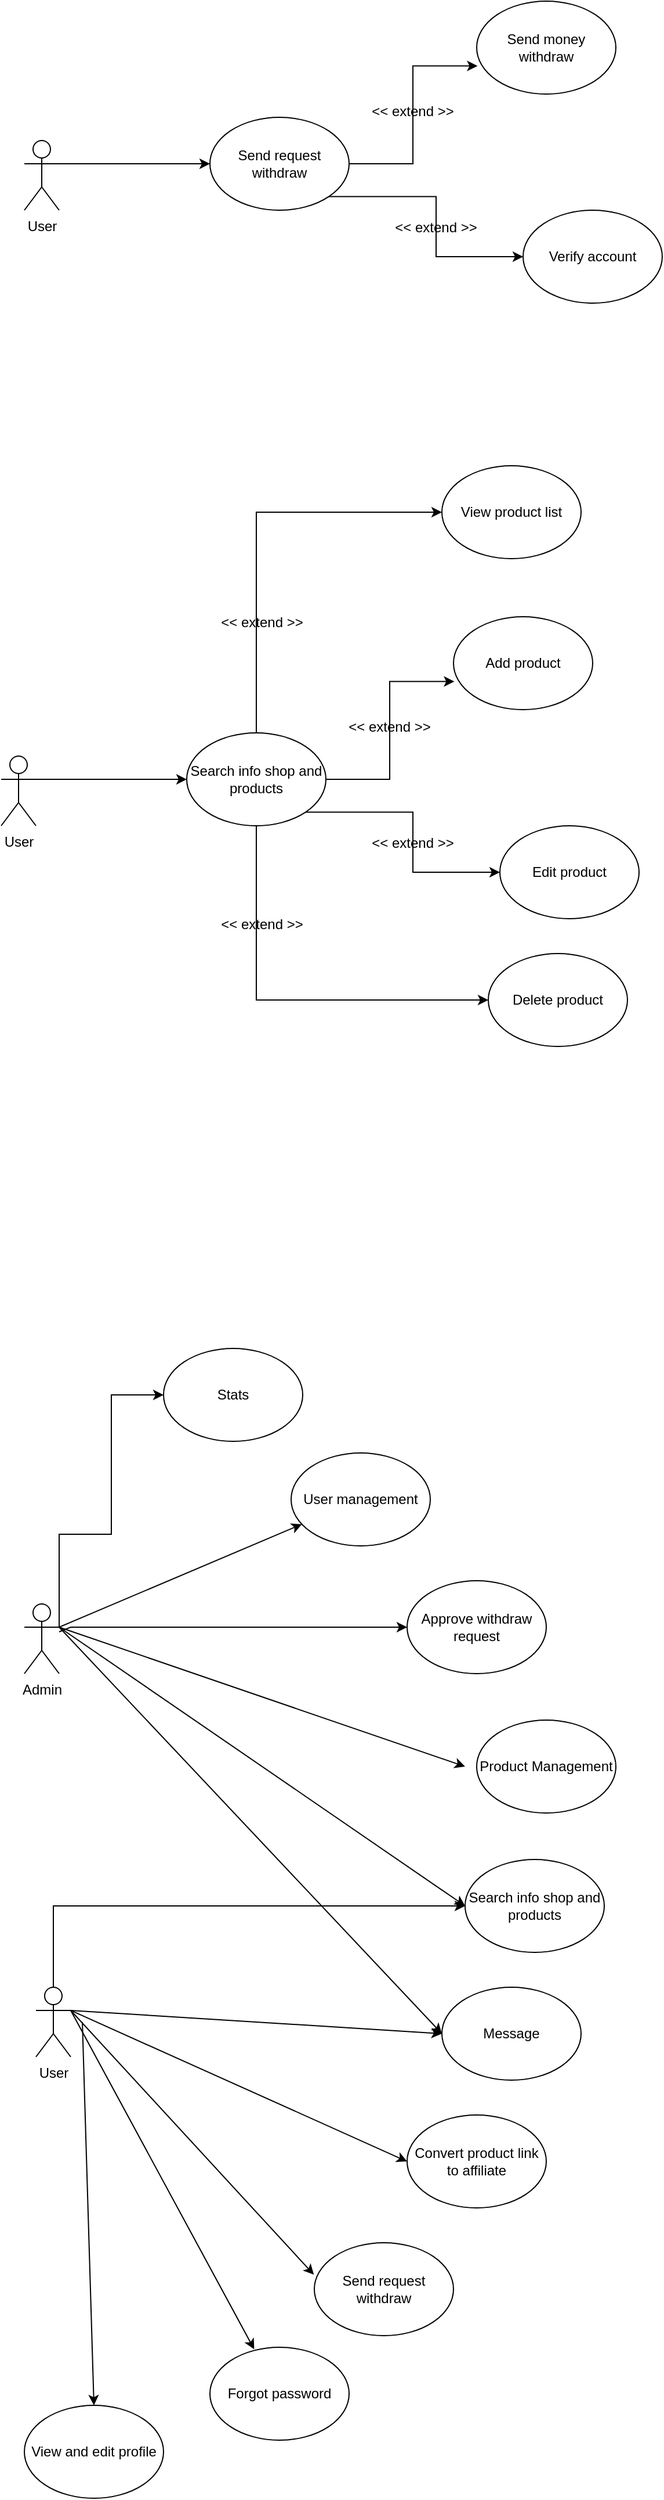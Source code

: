 <mxfile version="25.0.3">
  <diagram name="Page-1" id="ppPyAXOfkpfWcB4G4wPp">
    <mxGraphModel dx="1488" dy="3170" grid="1" gridSize="10" guides="1" tooltips="1" connect="1" arrows="1" fold="1" page="1" pageScale="1" pageWidth="850" pageHeight="1100" math="0" shadow="0">
      <root>
        <mxCell id="0" />
        <mxCell id="1" parent="0" />
        <mxCell id="JH2x-BQg7wVUJ2I642Hd-27" style="edgeStyle=orthogonalEdgeStyle;rounded=0;orthogonalLoop=1;jettySize=auto;html=1;exitX=1;exitY=0.333;exitDx=0;exitDy=0;exitPerimeter=0;entryX=0;entryY=0.5;entryDx=0;entryDy=0;" edge="1" parent="1" source="JH2x-BQg7wVUJ2I642Hd-14" target="JH2x-BQg7wVUJ2I642Hd-17">
          <mxGeometry relative="1" as="geometry">
            <Array as="points">
              <mxPoint x="160" y="150" />
              <mxPoint x="205" y="150" />
              <mxPoint x="205" y="30" />
            </Array>
          </mxGeometry>
        </mxCell>
        <mxCell id="JH2x-BQg7wVUJ2I642Hd-14" value="Admin" style="shape=umlActor;verticalLabelPosition=bottom;verticalAlign=top;html=1;outlineConnect=0;" vertex="1" parent="1">
          <mxGeometry x="130" y="210" width="30" height="60" as="geometry" />
        </mxCell>
        <mxCell id="JH2x-BQg7wVUJ2I642Hd-15" value="User management" style="ellipse;whiteSpace=wrap;html=1;" vertex="1" parent="1">
          <mxGeometry x="360" y="80" width="120" height="80" as="geometry" />
        </mxCell>
        <mxCell id="JH2x-BQg7wVUJ2I642Hd-16" value="Approve withdraw request" style="ellipse;whiteSpace=wrap;html=1;" vertex="1" parent="1">
          <mxGeometry x="460" y="190" width="120" height="80" as="geometry" />
        </mxCell>
        <mxCell id="JH2x-BQg7wVUJ2I642Hd-17" value="Stats" style="ellipse;whiteSpace=wrap;html=1;" vertex="1" parent="1">
          <mxGeometry x="250" y="-10" width="120" height="80" as="geometry" />
        </mxCell>
        <mxCell id="JH2x-BQg7wVUJ2I642Hd-18" value="Product Management" style="ellipse;whiteSpace=wrap;html=1;" vertex="1" parent="1">
          <mxGeometry x="520" y="310" width="120" height="80" as="geometry" />
        </mxCell>
        <mxCell id="JH2x-BQg7wVUJ2I642Hd-19" value="Search info shop and products" style="ellipse;whiteSpace=wrap;html=1;" vertex="1" parent="1">
          <mxGeometry x="510" y="430" width="120" height="80" as="geometry" />
        </mxCell>
        <mxCell id="JH2x-BQg7wVUJ2I642Hd-20" value="Convert product link to affiliate" style="ellipse;whiteSpace=wrap;html=1;" vertex="1" parent="1">
          <mxGeometry x="460" y="650" width="120" height="80" as="geometry" />
        </mxCell>
        <mxCell id="JH2x-BQg7wVUJ2I642Hd-21" value="Message" style="ellipse;whiteSpace=wrap;html=1;" vertex="1" parent="1">
          <mxGeometry x="490" y="540" width="120" height="80" as="geometry" />
        </mxCell>
        <mxCell id="JH2x-BQg7wVUJ2I642Hd-22" value="Send request withdraw" style="ellipse;whiteSpace=wrap;html=1;" vertex="1" parent="1">
          <mxGeometry x="380" y="760" width="120" height="80" as="geometry" />
        </mxCell>
        <mxCell id="JH2x-BQg7wVUJ2I642Hd-23" value="Forgot password" style="ellipse;whiteSpace=wrap;html=1;" vertex="1" parent="1">
          <mxGeometry x="290" y="850" width="120" height="80" as="geometry" />
        </mxCell>
        <mxCell id="JH2x-BQg7wVUJ2I642Hd-56" style="edgeStyle=orthogonalEdgeStyle;rounded=0;orthogonalLoop=1;jettySize=auto;html=1;exitX=0.5;exitY=0;exitDx=0;exitDy=0;exitPerimeter=0;entryX=0;entryY=0.5;entryDx=0;entryDy=0;" edge="1" parent="1" source="JH2x-BQg7wVUJ2I642Hd-24" target="JH2x-BQg7wVUJ2I642Hd-19">
          <mxGeometry relative="1" as="geometry" />
        </mxCell>
        <mxCell id="JH2x-BQg7wVUJ2I642Hd-24" value="User" style="shape=umlActor;verticalLabelPosition=bottom;verticalAlign=top;html=1;outlineConnect=0;" vertex="1" parent="1">
          <mxGeometry x="140" y="540" width="30" height="60" as="geometry" />
        </mxCell>
        <mxCell id="JH2x-BQg7wVUJ2I642Hd-25" value="View and edit profile" style="ellipse;whiteSpace=wrap;html=1;" vertex="1" parent="1">
          <mxGeometry x="130" y="900" width="120" height="80" as="geometry" />
        </mxCell>
        <mxCell id="JH2x-BQg7wVUJ2I642Hd-26" value="" style="endArrow=classic;html=1;rounded=0;exitX=1;exitY=0.333;exitDx=0;exitDy=0;exitPerimeter=0;" edge="1" parent="1" source="JH2x-BQg7wVUJ2I642Hd-14" target="JH2x-BQg7wVUJ2I642Hd-15">
          <mxGeometry width="50" height="50" relative="1" as="geometry">
            <mxPoint x="270" y="490" as="sourcePoint" />
            <mxPoint x="320" y="440" as="targetPoint" />
          </mxGeometry>
        </mxCell>
        <mxCell id="JH2x-BQg7wVUJ2I642Hd-28" value="" style="endArrow=classic;html=1;rounded=0;entryX=0;entryY=0.5;entryDx=0;entryDy=0;" edge="1" parent="1" source="JH2x-BQg7wVUJ2I642Hd-14" target="JH2x-BQg7wVUJ2I642Hd-16">
          <mxGeometry width="50" height="50" relative="1" as="geometry">
            <mxPoint x="170" y="240" as="sourcePoint" />
            <mxPoint x="330" y="450" as="targetPoint" />
            <Array as="points">
              <mxPoint x="170" y="230" />
            </Array>
          </mxGeometry>
        </mxCell>
        <mxCell id="JH2x-BQg7wVUJ2I642Hd-30" value="" style="endArrow=classic;html=1;rounded=0;exitX=1;exitY=0.333;exitDx=0;exitDy=0;exitPerimeter=0;" edge="1" parent="1" source="JH2x-BQg7wVUJ2I642Hd-14">
          <mxGeometry width="50" height="50" relative="1" as="geometry">
            <mxPoint x="180" y="250" as="sourcePoint" />
            <mxPoint x="510" y="350" as="targetPoint" />
          </mxGeometry>
        </mxCell>
        <mxCell id="JH2x-BQg7wVUJ2I642Hd-31" value="" style="endArrow=classic;html=1;rounded=0;exitX=1;exitY=0.333;exitDx=0;exitDy=0;exitPerimeter=0;entryX=0;entryY=0.5;entryDx=0;entryDy=0;" edge="1" parent="1" source="JH2x-BQg7wVUJ2I642Hd-14" target="JH2x-BQg7wVUJ2I642Hd-19">
          <mxGeometry width="50" height="50" relative="1" as="geometry">
            <mxPoint x="190" y="260" as="sourcePoint" />
            <mxPoint x="350" y="470" as="targetPoint" />
          </mxGeometry>
        </mxCell>
        <mxCell id="JH2x-BQg7wVUJ2I642Hd-32" value="" style="endArrow=classic;html=1;rounded=0;entryX=0;entryY=0.5;entryDx=0;entryDy=0;" edge="1" parent="1" target="JH2x-BQg7wVUJ2I642Hd-21">
          <mxGeometry width="50" height="50" relative="1" as="geometry">
            <mxPoint x="160" y="230" as="sourcePoint" />
            <mxPoint x="360" y="480" as="targetPoint" />
          </mxGeometry>
        </mxCell>
        <mxCell id="JH2x-BQg7wVUJ2I642Hd-33" value="" style="endArrow=classic;html=1;rounded=0;exitX=1;exitY=0.333;exitDx=0;exitDy=0;exitPerimeter=0;" edge="1" parent="1" source="JH2x-BQg7wVUJ2I642Hd-24">
          <mxGeometry width="50" height="50" relative="1" as="geometry">
            <mxPoint x="210" y="280" as="sourcePoint" />
            <mxPoint x="490" y="580" as="targetPoint" />
          </mxGeometry>
        </mxCell>
        <mxCell id="JH2x-BQg7wVUJ2I642Hd-34" value="" style="endArrow=classic;html=1;rounded=0;exitX=1;exitY=0.333;exitDx=0;exitDy=0;exitPerimeter=0;entryX=0;entryY=0.5;entryDx=0;entryDy=0;" edge="1" parent="1" source="JH2x-BQg7wVUJ2I642Hd-24" target="JH2x-BQg7wVUJ2I642Hd-20">
          <mxGeometry width="50" height="50" relative="1" as="geometry">
            <mxPoint x="220" y="290" as="sourcePoint" />
            <mxPoint x="380" y="500" as="targetPoint" />
          </mxGeometry>
        </mxCell>
        <mxCell id="JH2x-BQg7wVUJ2I642Hd-35" value="" style="endArrow=classic;html=1;rounded=0;exitX=1;exitY=0.333;exitDx=0;exitDy=0;exitPerimeter=0;entryX=-0.003;entryY=0.344;entryDx=0;entryDy=0;entryPerimeter=0;" edge="1" parent="1" target="JH2x-BQg7wVUJ2I642Hd-22">
          <mxGeometry width="50" height="50" relative="1" as="geometry">
            <mxPoint x="170" y="560" as="sourcePoint" />
            <mxPoint x="330" y="770" as="targetPoint" />
          </mxGeometry>
        </mxCell>
        <mxCell id="JH2x-BQg7wVUJ2I642Hd-36" value="" style="endArrow=classic;html=1;rounded=0;entryX=0.5;entryY=0;entryDx=0;entryDy=0;" edge="1" parent="1" target="JH2x-BQg7wVUJ2I642Hd-25">
          <mxGeometry width="50" height="50" relative="1" as="geometry">
            <mxPoint x="180" y="570" as="sourcePoint" />
            <mxPoint x="240" y="880" as="targetPoint" />
          </mxGeometry>
        </mxCell>
        <mxCell id="JH2x-BQg7wVUJ2I642Hd-37" value="" style="endArrow=classic;html=1;rounded=0;exitX=1;exitY=0.333;exitDx=0;exitDy=0;exitPerimeter=0;entryX=0.318;entryY=0.022;entryDx=0;entryDy=0;entryPerimeter=0;" edge="1" parent="1" target="JH2x-BQg7wVUJ2I642Hd-23">
          <mxGeometry width="50" height="50" relative="1" as="geometry">
            <mxPoint x="170" y="560" as="sourcePoint" />
            <mxPoint x="330" y="770" as="targetPoint" />
          </mxGeometry>
        </mxCell>
        <mxCell id="JH2x-BQg7wVUJ2I642Hd-87" value="User" style="shape=umlActor;verticalLabelPosition=bottom;verticalAlign=top;html=1;outlineConnect=0;" vertex="1" parent="1">
          <mxGeometry x="110" y="-520" width="30" height="60" as="geometry" />
        </mxCell>
        <mxCell id="JH2x-BQg7wVUJ2I642Hd-88" style="edgeStyle=orthogonalEdgeStyle;rounded=0;orthogonalLoop=1;jettySize=auto;html=1;exitX=1;exitY=1;exitDx=0;exitDy=0;entryX=0;entryY=0.5;entryDx=0;entryDy=0;" edge="1" parent="1" source="JH2x-BQg7wVUJ2I642Hd-91" target="JH2x-BQg7wVUJ2I642Hd-93">
          <mxGeometry relative="1" as="geometry" />
        </mxCell>
        <mxCell id="JH2x-BQg7wVUJ2I642Hd-89" style="edgeStyle=orthogonalEdgeStyle;rounded=0;orthogonalLoop=1;jettySize=auto;html=1;exitX=0.5;exitY=1;exitDx=0;exitDy=0;entryX=0;entryY=0.5;entryDx=0;entryDy=0;" edge="1" parent="1" source="JH2x-BQg7wVUJ2I642Hd-91" target="JH2x-BQg7wVUJ2I642Hd-98">
          <mxGeometry relative="1" as="geometry" />
        </mxCell>
        <mxCell id="JH2x-BQg7wVUJ2I642Hd-90" style="edgeStyle=orthogonalEdgeStyle;rounded=0;orthogonalLoop=1;jettySize=auto;html=1;exitX=0.5;exitY=0;exitDx=0;exitDy=0;entryX=0;entryY=0.5;entryDx=0;entryDy=0;" edge="1" parent="1" source="JH2x-BQg7wVUJ2I642Hd-91" target="JH2x-BQg7wVUJ2I642Hd-99">
          <mxGeometry relative="1" as="geometry" />
        </mxCell>
        <mxCell id="JH2x-BQg7wVUJ2I642Hd-91" value="Search info shop and products" style="ellipse;whiteSpace=wrap;html=1;" vertex="1" parent="1">
          <mxGeometry x="270" y="-540" width="120" height="80" as="geometry" />
        </mxCell>
        <mxCell id="JH2x-BQg7wVUJ2I642Hd-92" value="" style="endArrow=classic;html=1;rounded=0;entryX=0;entryY=0.5;entryDx=0;entryDy=0;" edge="1" parent="1" target="JH2x-BQg7wVUJ2I642Hd-91">
          <mxGeometry width="50" height="50" relative="1" as="geometry">
            <mxPoint x="140" y="-500" as="sourcePoint" />
            <mxPoint x="190" y="-550" as="targetPoint" />
          </mxGeometry>
        </mxCell>
        <mxCell id="JH2x-BQg7wVUJ2I642Hd-93" value="Edit product" style="ellipse;whiteSpace=wrap;html=1;" vertex="1" parent="1">
          <mxGeometry x="540" y="-460" width="120" height="80" as="geometry" />
        </mxCell>
        <mxCell id="JH2x-BQg7wVUJ2I642Hd-94" value="Add product" style="ellipse;whiteSpace=wrap;html=1;" vertex="1" parent="1">
          <mxGeometry x="500" y="-640" width="120" height="80" as="geometry" />
        </mxCell>
        <mxCell id="JH2x-BQg7wVUJ2I642Hd-95" style="edgeStyle=orthogonalEdgeStyle;rounded=0;orthogonalLoop=1;jettySize=auto;html=1;entryX=0.006;entryY=0.697;entryDx=0;entryDy=0;entryPerimeter=0;" edge="1" parent="1" source="JH2x-BQg7wVUJ2I642Hd-91" target="JH2x-BQg7wVUJ2I642Hd-94">
          <mxGeometry relative="1" as="geometry" />
        </mxCell>
        <mxCell id="JH2x-BQg7wVUJ2I642Hd-96" value="&amp;lt;&amp;lt; extend &amp;gt;&amp;gt;" style="text;html=1;align=center;verticalAlign=middle;whiteSpace=wrap;rounded=0;" vertex="1" parent="1">
          <mxGeometry x="380" y="-560" width="130" height="30" as="geometry" />
        </mxCell>
        <mxCell id="JH2x-BQg7wVUJ2I642Hd-97" value="&amp;lt;&amp;lt; extend &amp;gt;&amp;gt;" style="text;html=1;align=center;verticalAlign=middle;whiteSpace=wrap;rounded=0;" vertex="1" parent="1">
          <mxGeometry x="400" y="-460" width="130" height="30" as="geometry" />
        </mxCell>
        <mxCell id="JH2x-BQg7wVUJ2I642Hd-98" value="Delete product&lt;span style=&quot;color: rgba(0, 0, 0, 0); font-family: monospace; font-size: 0px; text-align: start; text-wrap-mode: nowrap;&quot;&gt;%3CmxGraphModel%3E%3Croot%3E%3CmxCell%20id%3D%220%22%2F%3E%3CmxCell%20id%3D%221%22%20parent%3D%220%22%2F%3E%3CmxCell%20id%3D%222%22%20value%3D%22Edit%20user%22%20style%3D%22ellipse%3BwhiteSpace%3Dwrap%3Bhtml%3D1%3B%22%20vertex%3D%221%22%20parent%3D%221%22%3E%3CmxGeometry%20x%3D%22520%22%20y%3D%2270%22%20width%3D%22120%22%20height%3D%2280%22%20as%3D%22geometry%22%2F%3E%3C%2FmxCell%3E%3C%2Froot%3E%3C%2FmxGraphModel&lt;/span&gt;" style="ellipse;whiteSpace=wrap;html=1;" vertex="1" parent="1">
          <mxGeometry x="530" y="-350" width="120" height="80" as="geometry" />
        </mxCell>
        <mxCell id="JH2x-BQg7wVUJ2I642Hd-99" value="View product list" style="ellipse;whiteSpace=wrap;html=1;" vertex="1" parent="1">
          <mxGeometry x="490" y="-770" width="120" height="80" as="geometry" />
        </mxCell>
        <mxCell id="JH2x-BQg7wVUJ2I642Hd-100" value="&amp;lt;&amp;lt; extend &amp;gt;&amp;gt;" style="text;html=1;align=center;verticalAlign=middle;whiteSpace=wrap;rounded=0;" vertex="1" parent="1">
          <mxGeometry x="270" y="-650" width="130" height="30" as="geometry" />
        </mxCell>
        <mxCell id="JH2x-BQg7wVUJ2I642Hd-101" value="&amp;lt;&amp;lt; extend &amp;gt;&amp;gt;" style="text;html=1;align=center;verticalAlign=middle;whiteSpace=wrap;rounded=0;" vertex="1" parent="1">
          <mxGeometry x="270" y="-390" width="130" height="30" as="geometry" />
        </mxCell>
        <mxCell id="JH2x-BQg7wVUJ2I642Hd-105" value="User" style="shape=umlActor;verticalLabelPosition=bottom;verticalAlign=top;html=1;outlineConnect=0;" vertex="1" parent="1">
          <mxGeometry x="130" y="-1050" width="30" height="60" as="geometry" />
        </mxCell>
        <mxCell id="JH2x-BQg7wVUJ2I642Hd-106" style="edgeStyle=orthogonalEdgeStyle;rounded=0;orthogonalLoop=1;jettySize=auto;html=1;exitX=1;exitY=1;exitDx=0;exitDy=0;entryX=0;entryY=0.5;entryDx=0;entryDy=0;" edge="1" parent="1" source="JH2x-BQg7wVUJ2I642Hd-107" target="JH2x-BQg7wVUJ2I642Hd-109">
          <mxGeometry relative="1" as="geometry" />
        </mxCell>
        <mxCell id="JH2x-BQg7wVUJ2I642Hd-107" value="Send request withdraw" style="ellipse;whiteSpace=wrap;html=1;" vertex="1" parent="1">
          <mxGeometry x="290" y="-1070" width="120" height="80" as="geometry" />
        </mxCell>
        <mxCell id="JH2x-BQg7wVUJ2I642Hd-108" value="" style="endArrow=classic;html=1;rounded=0;entryX=0;entryY=0.5;entryDx=0;entryDy=0;" edge="1" parent="1" target="JH2x-BQg7wVUJ2I642Hd-107">
          <mxGeometry width="50" height="50" relative="1" as="geometry">
            <mxPoint x="160" y="-1030" as="sourcePoint" />
            <mxPoint x="210" y="-1080" as="targetPoint" />
          </mxGeometry>
        </mxCell>
        <mxCell id="JH2x-BQg7wVUJ2I642Hd-109" value="Verify account" style="ellipse;whiteSpace=wrap;html=1;" vertex="1" parent="1">
          <mxGeometry x="560" y="-990" width="120" height="80" as="geometry" />
        </mxCell>
        <mxCell id="JH2x-BQg7wVUJ2I642Hd-110" value="Send money withdraw" style="ellipse;whiteSpace=wrap;html=1;" vertex="1" parent="1">
          <mxGeometry x="520" y="-1170" width="120" height="80" as="geometry" />
        </mxCell>
        <mxCell id="JH2x-BQg7wVUJ2I642Hd-111" style="edgeStyle=orthogonalEdgeStyle;rounded=0;orthogonalLoop=1;jettySize=auto;html=1;entryX=0.006;entryY=0.697;entryDx=0;entryDy=0;entryPerimeter=0;" edge="1" parent="1" source="JH2x-BQg7wVUJ2I642Hd-107" target="JH2x-BQg7wVUJ2I642Hd-110">
          <mxGeometry relative="1" as="geometry" />
        </mxCell>
        <mxCell id="JH2x-BQg7wVUJ2I642Hd-112" value="&amp;lt;&amp;lt; extend &amp;gt;&amp;gt;" style="text;html=1;align=center;verticalAlign=middle;whiteSpace=wrap;rounded=0;" vertex="1" parent="1">
          <mxGeometry x="400" y="-1090" width="130" height="30" as="geometry" />
        </mxCell>
        <mxCell id="JH2x-BQg7wVUJ2I642Hd-113" value="&amp;lt;&amp;lt; extend &amp;gt;&amp;gt;" style="text;html=1;align=center;verticalAlign=middle;whiteSpace=wrap;rounded=0;" vertex="1" parent="1">
          <mxGeometry x="420" y="-990" width="130" height="30" as="geometry" />
        </mxCell>
      </root>
    </mxGraphModel>
  </diagram>
</mxfile>
